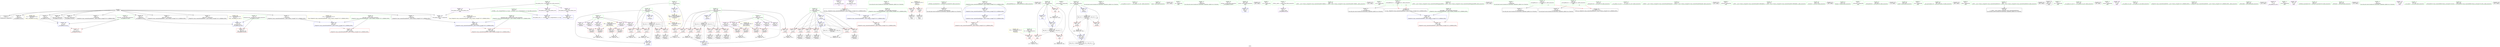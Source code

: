 digraph "SVFG" {
	label="SVFG";

	Node0x55f940204100 [shape=record,color=grey,label="{NodeID: 0\nNullPtr}"];
	Node0x55f940204100 -> Node0x55f94021d400[style=solid];
	Node0x55f940204100 -> Node0x55f94021d500[style=solid];
	Node0x55f940204100 -> Node0x55f94021d5d0[style=solid];
	Node0x55f940204100 -> Node0x55f94021d6a0[style=solid];
	Node0x55f940204100 -> Node0x55f94021d770[style=solid];
	Node0x55f940204100 -> Node0x55f94021d840[style=solid];
	Node0x55f940204100 -> Node0x55f94021d910[style=solid];
	Node0x55f940204100 -> Node0x55f94021d9e0[style=solid];
	Node0x55f940204100 -> Node0x55f94021dab0[style=solid];
	Node0x55f940204100 -> Node0x55f94021db80[style=solid];
	Node0x55f940204100 -> Node0x55f94021dc50[style=solid];
	Node0x55f940204100 -> Node0x55f9402232c0[style=solid];
	Node0x55f94022a250 [shape=record,color=grey,label="{NodeID: 263\n243 = cmp(238, 242, )\n}"];
	Node0x55f94021bd10 [shape=record,color=purple,label="{NodeID: 97\n174\<--21\n\<--.str.5\n__cxx_global_var_init.4\n|{<s0>14}}"];
	Node0x55f94021bd10:s0 -> Node0x55f940242430[style=solid,color=red];
	Node0x55f9402193f0 [shape=record,color=green,label="{NodeID: 14\n143\<--1\n\<--dummyObj\nCan only get source location for instruction, argument, global var or function.}"];
	Node0x55f940234d10 [shape=record,color=yellow,style=double,label="{NodeID: 277\n30V_1 = ENCHI(MR_30V_0)\npts\{1 \}\nFun[main]}"];
	Node0x55f940234d10 -> Node0x55f940220f40[style=dashed];
	Node0x55f940234d10 -> Node0x55f940221010[style=dashed];
	Node0x55f94021b850 [shape=record,color=purple,label="{NodeID: 111\n364\<--40\nllvm.global_ctors_0\<--llvm.global_ctors\nGlob }"];
	Node0x55f94021b850 -> Node0x55f9402230c0[style=solid];
	Node0x55f94021a1b0 [shape=record,color=green,label="{NodeID: 28\n54\<--60\n_ZNSt8ios_base4InitD1Ev\<--_ZNSt8ios_base4InitD1Ev_field_insensitive\n}"];
	Node0x55f94021a1b0 -> Node0x55f94021e0f0[style=solid];
	Node0x55f940221690 [shape=record,color=red,label="{NodeID: 125\n194\<--181\n\<--i\n_Z5solvev\n}"];
	Node0x55f940221690 -> Node0x55f940229c50[style=solid];
	Node0x55f94021aec0 [shape=record,color=green,label="{NodeID: 42\n134\<--135\nnrvo\<--nrvo_field_insensitive\n_ZStplIcSt11char_traitsIcESaIcEENSt7__cxx1112basic_stringIT_T0_T1_EERKS8_PKS5_\n}"];
	Node0x55f94021aec0 -> Node0x55f940221420[style=solid];
	Node0x55f94021aec0 -> Node0x55f940223700[style=solid];
	Node0x55f94021aec0 -> Node0x55f9402237d0[style=solid];
	Node0x55f9402221f0 [shape=record,color=red,label="{NodeID: 139\n229\<--187\n\<--j\n_Z5solvev\n}"];
	Node0x55f9402221f0 -> Node0x55f94021e560[style=solid];
	Node0x55f94021cb90 [shape=record,color=green,label="{NodeID: 56\n286\<--287\n_ZNSolsEPFRSoS_E\<--_ZNSolsEPFRSoS_E_field_insensitive\n}"];
	Node0x55f9402418b0 [shape=record,color=black,label="{NodeID: 319\n189 = PHI()\n}"];
	Node0x55f940222d50 [shape=record,color=red,label="{NodeID: 153\n325\<--307\n\<--i\nmain\n}"];
	Node0x55f940222d50 -> Node0x55f940229ad0[style=solid];
	Node0x55f94021d840 [shape=record,color=black,label="{NodeID: 70\n100\<--3\nlpad.val1\<--dummyVal\n__cxx_global_var_init.1\n}"];
	Node0x55f940228ed0 [shape=record,color=grey,label="{NodeID: 250\n330 = Binary(329, 209, )\n}"];
	Node0x55f940223970 [shape=record,color=blue,label="{NodeID: 167\n138\<--159\nehselector.slot\<--\n_ZStplIcSt11char_traitsIcESaIcEENSt7__cxx1112basic_stringIT_T0_T1_EERKS8_PKS5_\n}"];
	Node0x55f940223970 -> Node0x55f9402215c0[style=dashed];
	Node0x55f94021e490 [shape=record,color=black,label="{NodeID: 84\n226\<--225\nidxprom12\<--\n_Z5solvev\n}"];
	Node0x55f940212990 [shape=record,color=green,label="{NodeID: 1\n7\<--1\n__dso_handle\<--dummyObj\nGlob }"];
	Node0x55f940231670 [shape=record,color=black,label="{NodeID: 264\nMR_20V_3 = PHI(MR_20V_4, MR_20V_2, )\npts\{184 \}\n}"];
	Node0x55f940231670 -> Node0x55f9402219d0[style=dashed];
	Node0x55f940231670 -> Node0x55f940221aa0[style=dashed];
	Node0x55f940231670 -> Node0x55f940223e50[style=dashed];
	Node0x55f940231670 -> Node0x55f940231670[style=dashed];
	Node0x55f940231670 -> Node0x55f940233970[style=dashed];
	Node0x55f94021bde0 [shape=record,color=purple,label="{NodeID: 98\n200\<--26\narrayidx\<--a\n_Z5solvev\n}"];
	Node0x55f9402194b0 [shape=record,color=green,label="{NodeID: 15\n153\<--1\n\<--dummyObj\nCan only get source location for instruction, argument, global var or function.}"];
	Node0x55f94021b920 [shape=record,color=purple,label="{NodeID: 112\n365\<--40\nllvm.global_ctors_1\<--llvm.global_ctors\nGlob }"];
	Node0x55f94021b920 -> Node0x55f9402231c0[style=solid];
	Node0x55f94021a2b0 [shape=record,color=green,label="{NodeID: 29\n67\<--68\n__cxx_global_var_init.1\<--__cxx_global_var_init.1_field_insensitive\n}"];
	Node0x55f940221760 [shape=record,color=red,label="{NodeID: 126\n198\<--181\n\<--i\n_Z5solvev\n}"];
	Node0x55f940221760 -> Node0x55f94021e2f0[style=solid];
	Node0x55f94021af90 [shape=record,color=green,label="{NodeID: 43\n136\<--137\nexn.slot\<--exn.slot_field_insensitive\n_ZStplIcSt11char_traitsIcESaIcEENSt7__cxx1112basic_stringIT_T0_T1_EERKS8_PKS5_\n}"];
	Node0x55f94021af90 -> Node0x55f9402214f0[style=solid];
	Node0x55f94021af90 -> Node0x55f9402238a0[style=solid];
	Node0x55f9402222c0 [shape=record,color=red,label="{NodeID: 140\n239\<--187\n\<--j\n_Z5solvev\n}"];
	Node0x55f9402222c0 -> Node0x55f94021e700[style=solid];
	Node0x55f94021cc90 [shape=record,color=green,label="{NodeID: 57\n300\<--301\nmain\<--main_field_insensitive\n}"];
	Node0x55f9402419b0 [shape=record,color=black,label="{NodeID: 320\n201 = PHI()\n}"];
	Node0x55f940222e20 [shape=record,color=red,label="{NodeID: 154\n329\<--307\n\<--i\nmain\n}"];
	Node0x55f940222e20 -> Node0x55f940228ed0[style=solid];
	Node0x55f94021d910 [shape=record,color=black,label="{NodeID: 71\n156\<--3\n\<--dummyVal\n_ZStplIcSt11char_traitsIcESaIcEENSt7__cxx1112basic_stringIT_T0_T1_EERKS8_PKS5_\n}"];
	Node0x55f940229050 [shape=record,color=grey,label="{NodeID: 251\n276 = Binary(275, 209, )\n}"];
	Node0x55f940229050 -> Node0x55f940223ff0[style=solid];
	Node0x55f940223a40 [shape=record,color=blue,label="{NodeID: 168\n181\<--24\ni\<--\n_Z5solvev\n}"];
	Node0x55f940223a40 -> Node0x55f940233470[style=dashed];
	Node0x55f94021e560 [shape=record,color=black,label="{NodeID: 85\n230\<--229\nidxprom14\<--\n_Z5solvev\n}"];
	Node0x55f9402041d0 [shape=record,color=green,label="{NodeID: 2\n11\<--1\n.str\<--dummyObj\nGlob }"];
	Node0x55f940231b70 [shape=record,color=black,label="{NodeID: 265\nMR_22V_3 = PHI(MR_22V_4, MR_22V_2, )\npts\{186 \}\n}"];
	Node0x55f940231b70 -> Node0x55f940221b70[style=dashed];
	Node0x55f940231b70 -> Node0x55f940221c40[style=dashed];
	Node0x55f940231b70 -> Node0x55f940221d10[style=dashed];
	Node0x55f940231b70 -> Node0x55f940221de0[style=dashed];
	Node0x55f940231b70 -> Node0x55f940221eb0[style=dashed];
	Node0x55f940231b70 -> Node0x55f940221f80[style=dashed];
	Node0x55f940231b70 -> Node0x55f940222050[style=dashed];
	Node0x55f940231b70 -> Node0x55f940223ff0[style=dashed];
	Node0x55f94021beb0 [shape=record,color=purple,label="{NodeID: 99\n227\<--26\narrayidx13\<--a\n_Z5solvev\n}"];
	Node0x55f94021beb0 -> Node0x55f940222600[style=solid];
	Node0x55f9402195b0 [shape=record,color=green,label="{NodeID: 16\n209\<--1\n\<--dummyObj\nCan only get source location for instruction, argument, global var or function.}"];
	Node0x55f940234f00 [shape=record,color=yellow,style=double,label="{NodeID: 279\n34V_1 = ENCHI(MR_34V_0)\npts\{306 \}\nFun[main]}"];
	Node0x55f940234f00 -> Node0x55f940222c80[style=dashed];
	Node0x55f94021ba20 [shape=record,color=purple,label="{NodeID: 113\n366\<--40\nllvm.global_ctors_2\<--llvm.global_ctors\nGlob }"];
	Node0x55f94021ba20 -> Node0x55f9402232c0[style=solid];
	Node0x55f94021a3b0 [shape=record,color=green,label="{NodeID: 30\n70\<--71\nref.tmp\<--ref.tmp_field_insensitive\n__cxx_global_var_init.1\n}"];
	Node0x55f940221830 [shape=record,color=red,label="{NodeID: 127\n202\<--181\n\<--i\n_Z5solvev\n}"];
	Node0x55f940221830 -> Node0x55f94021e3c0[style=solid];
	Node0x55f94021b060 [shape=record,color=green,label="{NodeID: 44\n138\<--139\nehselector.slot\<--ehselector.slot_field_insensitive\n_ZStplIcSt11char_traitsIcESaIcEENSt7__cxx1112basic_stringIT_T0_T1_EERKS8_PKS5_\n}"];
	Node0x55f94021b060 -> Node0x55f9402215c0[style=solid];
	Node0x55f94021b060 -> Node0x55f940223970[style=solid];
	Node0x55f940222390 [shape=record,color=red,label="{NodeID: 141\n249\<--187\n\<--j\n_Z5solvev\n}"];
	Node0x55f940222390 -> Node0x55f94021e8a0[style=solid];
	Node0x55f94021cd90 [shape=record,color=green,label="{NodeID: 58\n303\<--304\nretval\<--retval_field_insensitive\nmain\n}"];
	Node0x55f94021cd90 -> Node0x55f9402240c0[style=solid];
	Node0x55f940241b10 [shape=record,color=black,label="{NodeID: 321\n205 = PHI()\n}"];
	Node0x55f940222ef0 [shape=record,color=red,label="{NodeID: 155\n337\<--307\n\<--i\nmain\n}"];
	Node0x55f940222ef0 -> Node0x55f9402291d0[style=solid];
	Node0x55f94021d9e0 [shape=record,color=black,label="{NodeID: 72\n157\<--3\n\<--dummyVal\n_ZStplIcSt11char_traitsIcESaIcEENSt7__cxx1112basic_stringIT_T0_T1_EERKS8_PKS5_\n}"];
	Node0x55f94021d9e0 -> Node0x55f9402238a0[style=solid];
	Node0x55f9402291d0 [shape=record,color=grey,label="{NodeID: 252\n338 = Binary(337, 209, )\n}"];
	Node0x55f9402291d0 -> Node0x55f940224260[style=solid];
	Node0x55f940223b10 [shape=record,color=blue,label="{NodeID: 169\n181\<--208\ni\<--inc\n_Z5solvev\n}"];
	Node0x55f940223b10 -> Node0x55f940233470[style=dashed];
	Node0x55f94021e630 [shape=record,color=black,label="{NodeID: 86\n236\<--235\nidxprom17\<--\n_Z5solvev\n}"];
	Node0x55f9402185b0 [shape=record,color=green,label="{NodeID: 3\n16\<--1\n.str.3\<--dummyObj\nGlob }"];
	Node0x55f940232070 [shape=record,color=black,label="{NodeID: 266\nMR_24V_2 = PHI(MR_24V_4, MR_24V_1, )\npts\{188 \}\n}"];
	Node0x55f940232070 -> Node0x55f940223d80[style=dashed];
	Node0x55f94021bf80 [shape=record,color=purple,label="{NodeID: 100\n231\<--26\narrayidx15\<--a\n_Z5solvev\n}"];
	Node0x55f94021bf80 -> Node0x55f9402226d0[style=solid];
	Node0x55f9402196b0 [shape=record,color=green,label="{NodeID: 17\n4\<--6\n_ZStL8__ioinit\<--_ZStL8__ioinit_field_insensitive\nGlob }"];
	Node0x55f9402196b0 -> Node0x55f94021ecb0[style=solid];
	Node0x55f94021bb20 [shape=record,color=red,label="{NodeID: 114\n195\<--23\n\<--n\n_Z5solvev\n}"];
	Node0x55f94021bb20 -> Node0x55f940229c50[style=solid];
	Node0x55f94021a480 [shape=record,color=green,label="{NodeID: 31\n72\<--73\nexn.slot\<--exn.slot_field_insensitive\n__cxx_global_var_init.1\n}"];
	Node0x55f94021a480 -> Node0x55f9402210e0[style=solid];
	Node0x55f94021a480 -> Node0x55f9402233c0[style=solid];
	Node0x55f940221900 [shape=record,color=red,label="{NodeID: 128\n207\<--181\n\<--i\n_Z5solvev\n}"];
	Node0x55f940221900 -> Node0x55f940229650[style=solid];
	Node0x55f94021b130 [shape=record,color=green,label="{NodeID: 45\n146\<--147\n_ZNSt7__cxx1112basic_stringIcSt11char_traitsIcESaIcEEC1ERKS4_\<--_ZNSt7__cxx1112basic_stringIcSt11char_traitsIcESaIcEEC1ERKS4__field_insensitive\n}"];
	Node0x55f940222460 [shape=record,color=red,label="{NodeID: 142\n259\<--187\n\<--j\n_Z5solvev\n}"];
	Node0x55f940222460 -> Node0x55f94021ea40[style=solid];
	Node0x55f94021ce60 [shape=record,color=green,label="{NodeID: 59\n305\<--306\ntst\<--tst_field_insensitive\nmain\n}"];
	Node0x55f94021ce60 -> Node0x55f940222c80[style=solid];
	Node0x55f940241be0 [shape=record,color=black,label="{NodeID: 322\n310 = PHI()\n}"];
	Node0x55f940222fc0 [shape=record,color=blue,label="{NodeID: 156\n23\<--24\nn\<--\nGlob }"];
	Node0x55f940222fc0 -> Node0x55f9402350c0[style=dashed];
	Node0x55f94021dab0 [shape=record,color=black,label="{NodeID: 73\n159\<--3\n\<--dummyVal\n_ZStplIcSt11char_traitsIcESaIcEENSt7__cxx1112basic_stringIT_T0_T1_EERKS8_PKS5_\n}"];
	Node0x55f94021dab0 -> Node0x55f940223970[style=solid];
	Node0x55f940229350 [shape=record,color=grey,label="{NodeID: 253\n271 = Binary(270, 209, )\n}"];
	Node0x55f940229350 -> Node0x55f940223f20[style=solid];
	Node0x55f940223be0 [shape=record,color=blue,label="{NodeID: 170\n183\<--24\nres\<--\n_Z5solvev\n}"];
	Node0x55f940223be0 -> Node0x55f940231670[style=dashed];
	Node0x55f94021e700 [shape=record,color=black,label="{NodeID: 87\n240\<--239\nidxprom19\<--\n_Z5solvev\n}"];
	Node0x55f940218640 [shape=record,color=green,label="{NodeID: 4\n21\<--1\n.str.5\<--dummyObj\nGlob }"];
	Node0x55f94021c050 [shape=record,color=purple,label="{NodeID: 101\n247\<--26\narrayidx23\<--a\n_Z5solvev\n}"];
	Node0x55f94021c050 -> Node0x55f940222940[style=solid];
	Node0x55f9402197b0 [shape=record,color=green,label="{NodeID: 18\n8\<--10\n_ZL4taskB5cxx11\<--_ZL4taskB5cxx11_field_insensitive\nGlob |{|<s1>8|<s2>14}}"];
	Node0x55f9402197b0 -> Node0x55f94021dd20[style=solid];
	Node0x55f9402197b0:s1 -> Node0x55f9402422e0[style=solid,color=red];
	Node0x55f9402197b0:s2 -> Node0x55f9402422e0[style=solid,color=red];
	Node0x55f9402350c0 [shape=record,color=yellow,style=double,label="{NodeID: 281\n38V_1 = ENCHI(MR_38V_0)\npts\{25 270000 290000 \}\nFun[main]|{<s0>27|<s1>27|<s2>27}}"];
	Node0x55f9402350c0:s0 -> Node0x55f940235200[style=dashed,color=red];
	Node0x55f9402350c0:s1 -> Node0x55f940235690[style=dashed,color=red];
	Node0x55f9402350c0:s2 -> Node0x55f940235770[style=dashed,color=red];
	Node0x55f940220e70 [shape=record,color=red,label="{NodeID: 115\n216\<--23\n\<--n\n_Z5solvev\n}"];
	Node0x55f940220e70 -> Node0x55f940229950[style=solid];
	Node0x55f94021a550 [shape=record,color=green,label="{NodeID: 32\n74\<--75\nehselector.slot\<--ehselector.slot_field_insensitive\n__cxx_global_var_init.1\n}"];
	Node0x55f94021a550 -> Node0x55f9402211b0[style=solid];
	Node0x55f94021a550 -> Node0x55f940223490[style=solid];
	Node0x55f9402219d0 [shape=record,color=red,label="{NodeID: 129\n265\<--183\n\<--res\n_Z5solvev\n}"];
	Node0x55f9402219d0 -> Node0x55f9402294d0[style=solid];
	Node0x55f94021b230 [shape=record,color=green,label="{NodeID: 46\n150\<--151\n_ZNSt7__cxx1112basic_stringIcSt11char_traitsIcESaIcEE6appendEPKc\<--_ZNSt7__cxx1112basic_stringIcSt11char_traitsIcESaIcEE6appendEPKc_field_insensitive\n}"];
	Node0x55f940222530 [shape=record,color=red,label="{NodeID: 143\n270\<--187\n\<--j\n_Z5solvev\n}"];
	Node0x55f940222530 -> Node0x55f940229350[style=solid];
	Node0x55f94021cf30 [shape=record,color=green,label="{NodeID: 60\n307\<--308\ni\<--i_field_insensitive\nmain\n}"];
	Node0x55f94021cf30 -> Node0x55f940222d50[style=solid];
	Node0x55f94021cf30 -> Node0x55f940222e20[style=solid];
	Node0x55f94021cf30 -> Node0x55f940222ef0[style=solid];
	Node0x55f94021cf30 -> Node0x55f940224190[style=solid];
	Node0x55f94021cf30 -> Node0x55f940224260[style=solid];
	Node0x55f940241d10 [shape=record,color=black,label="{NodeID: 323\n318 = PHI()\n}"];
	Node0x55f9402230c0 [shape=record,color=blue,label="{NodeID: 157\n364\<--41\nllvm.global_ctors_0\<--\nGlob }"];
	Node0x55f94021db80 [shape=record,color=black,label="{NodeID: 74\n168\<--3\nlpad.val\<--dummyVal\n_ZStplIcSt11char_traitsIcESaIcEENSt7__cxx1112basic_stringIT_T0_T1_EERKS8_PKS5_\n}"];
	Node0x55f9402294d0 [shape=record,color=grey,label="{NodeID: 254\n266 = Binary(265, 209, )\n}"];
	Node0x55f9402294d0 -> Node0x55f940223e50[style=solid];
	Node0x55f940223cb0 [shape=record,color=blue,label="{NodeID: 171\n185\<--24\ni5\<--\n_Z5solvev\n}"];
	Node0x55f940223cb0 -> Node0x55f940231b70[style=dashed];
	Node0x55f94021e7d0 [shape=record,color=black,label="{NodeID: 88\n246\<--245\nidxprom22\<--\n_Z5solvev\n}"];
	Node0x55f940218ee0 [shape=record,color=green,label="{NodeID: 5\n24\<--1\n\<--dummyObj\nCan only get source location for instruction, argument, global var or function.}"];
	Node0x55f94021c120 [shape=record,color=purple,label="{NodeID: 102\n251\<--26\narrayidx25\<--a\n_Z5solvev\n}"];
	Node0x55f94021c120 -> Node0x55f940222a10[style=solid];
	Node0x55f9402198b0 [shape=record,color=green,label="{NodeID: 19\n13\<--15\n_ZL3inpB5cxx11\<--_ZL3inpB5cxx11_field_insensitive\nGlob |{|<s1>8}}"];
	Node0x55f9402198b0 -> Node0x55f94021de20[style=solid];
	Node0x55f9402198b0:s1 -> Node0x55f940241ee0[style=solid,color=red];
	Node0x55f940235200 [shape=record,color=yellow,style=double,label="{NodeID: 282\n16V_1 = ENCHI(MR_16V_0)\npts\{25 \}\nFun[_Z5solvev]}"];
	Node0x55f940235200 -> Node0x55f94021bb20[style=dashed];
	Node0x55f940235200 -> Node0x55f940220e70[style=dashed];
	Node0x55f940220f40 [shape=record,color=red,label="{NodeID: 116\n313\<--34\n\<--stdin\nmain\n}"];
	Node0x55f940220f40 -> Node0x55f94021eb10[style=solid];
	Node0x55f94021a620 [shape=record,color=green,label="{NodeID: 33\n77\<--78\n_ZNSaIcEC1Ev\<--_ZNSaIcEC1Ev_field_insensitive\n}"];
	Node0x55f940221aa0 [shape=record,color=red,label="{NodeID: 130\n279\<--183\n\<--res\n_Z5solvev\n}"];
	Node0x55f94021b330 [shape=record,color=green,label="{NodeID: 47\n171\<--172\n__cxx_global_var_init.4\<--__cxx_global_var_init.4_field_insensitive\n}"];
	Node0x55f940222600 [shape=record,color=red,label="{NodeID: 144\n228\<--227\n\<--arrayidx13\n_Z5solvev\n}"];
	Node0x55f940222600 -> Node0x55f9402297d0[style=solid];
	Node0x55f94021d000 [shape=record,color=green,label="{NodeID: 61\n311\<--312\n_ZNKSt7__cxx1112basic_stringIcSt11char_traitsIcESaIcEE4dataEv\<--_ZNKSt7__cxx1112basic_stringIcSt11char_traitsIcESaIcEE4dataEv_field_insensitive\n}"];
	Node0x55f940241e10 [shape=record,color=black,label="{NodeID: 324\n332 = PHI()\n}"];
	Node0x55f9402231c0 [shape=record,color=blue,label="{NodeID: 158\n365\<--42\nllvm.global_ctors_1\<--_GLOBAL__sub_I_SergeyFedorov_0_0.cpp\nGlob }"];
	Node0x55f94021dc50 [shape=record,color=black,label="{NodeID: 75\n169\<--3\nlpad.val1\<--dummyVal\n_ZStplIcSt11char_traitsIcESaIcEENSt7__cxx1112basic_stringIT_T0_T1_EERKS8_PKS5_\n}"];
	Node0x55f940229650 [shape=record,color=grey,label="{NodeID: 255\n208 = Binary(207, 209, )\n}"];
	Node0x55f940229650 -> Node0x55f940223b10[style=solid];
	Node0x55f940223d80 [shape=record,color=blue,label="{NodeID: 172\n187\<--24\nj\<--\n_Z5solvev\n}"];
	Node0x55f940223d80 -> Node0x55f940222120[style=dashed];
	Node0x55f940223d80 -> Node0x55f9402221f0[style=dashed];
	Node0x55f940223d80 -> Node0x55f9402222c0[style=dashed];
	Node0x55f940223d80 -> Node0x55f940222390[style=dashed];
	Node0x55f940223d80 -> Node0x55f940222460[style=dashed];
	Node0x55f940223d80 -> Node0x55f940222530[style=dashed];
	Node0x55f940223d80 -> Node0x55f940223f20[style=dashed];
	Node0x55f940223d80 -> Node0x55f940232070[style=dashed];
	Node0x55f94021e8a0 [shape=record,color=black,label="{NodeID: 89\n250\<--249\nidxprom24\<--\n_Z5solvev\n}"];
	Node0x55f940218f70 [shape=record,color=green,label="{NodeID: 6\n30\<--1\n_ZSt3cin\<--dummyObj\nGlob }"];
	Node0x55f940232f70 [shape=record,color=black,label="{NodeID: 269\nMR_36V_3 = PHI(MR_36V_4, MR_36V_2, )\npts\{308 \}\n}"];
	Node0x55f940232f70 -> Node0x55f940222d50[style=dashed];
	Node0x55f940232f70 -> Node0x55f940222e20[style=dashed];
	Node0x55f940232f70 -> Node0x55f940222ef0[style=dashed];
	Node0x55f940232f70 -> Node0x55f940224260[style=dashed];
	Node0x55f94021c1f0 [shape=record,color=purple,label="{NodeID: 103\n204\<--28\narrayidx3\<--b\n_Z5solvev\n}"];
	Node0x55f9402199b0 [shape=record,color=green,label="{NodeID: 20\n18\<--20\n_ZL3oupB5cxx11\<--_ZL3oupB5cxx11_field_insensitive\nGlob |{|<s1>14}}"];
	Node0x55f9402199b0 -> Node0x55f94021df20[style=solid];
	Node0x55f9402199b0:s1 -> Node0x55f940241ee0[style=solid,color=red];
	Node0x55f940221010 [shape=record,color=red,label="{NodeID: 117\n319\<--37\n\<--stdout\nmain\n}"];
	Node0x55f940221010 -> Node0x55f94021ebe0[style=solid];
	Node0x55f94021a720 [shape=record,color=green,label="{NodeID: 34\n81\<--82\n_ZNSt7__cxx1112basic_stringIcSt11char_traitsIcESaIcEEC1EPKcRKS3_\<--_ZNSt7__cxx1112basic_stringIcSt11char_traitsIcESaIcEEC1EPKcRKS3__field_insensitive\n}"];
	Node0x55f940221b70 [shape=record,color=red,label="{NodeID: 131\n215\<--185\n\<--i5\n_Z5solvev\n}"];
	Node0x55f940221b70 -> Node0x55f940229950[style=solid];
	Node0x55f94021c450 [shape=record,color=green,label="{NodeID: 48\n178\<--179\n_Z5solvev\<--_Z5solvev_field_insensitive\n}"];
	Node0x55f940240230 [shape=record,color=black,label="{NodeID: 311\n149 = PHI()\n}"];
	Node0x55f9402226d0 [shape=record,color=red,label="{NodeID: 145\n232\<--231\n\<--arrayidx15\n_Z5solvev\n}"];
	Node0x55f9402226d0 -> Node0x55f9402297d0[style=solid];
	Node0x55f94021d100 [shape=record,color=green,label="{NodeID: 62\n316\<--317\nfreopen\<--freopen_field_insensitive\n}"];
	Node0x55f940241ee0 [shape=record,color=black,label="{NodeID: 325\n127 = PHI(13, 18, )\n0th arg _ZStplIcSt11char_traitsIcESaIcEENSt7__cxx1112basic_stringIT_T0_T1_EERKS8_PKS5_ }"];
	Node0x55f9402232c0 [shape=record,color=blue, style = dotted,label="{NodeID: 159\n366\<--3\nllvm.global_ctors_2\<--dummyVal\nGlob }"];
	Node0x55f94021dd20 [shape=record,color=black,label="{NodeID: 76\n9\<--8\n\<--_ZL4taskB5cxx11\nCan only get source location for instruction, argument, global var or function.}"];
	Node0x55f9402297d0 [shape=record,color=grey,label="{NodeID: 256\n233 = cmp(228, 232, )\n}"];
	Node0x55f940223e50 [shape=record,color=blue,label="{NodeID: 173\n183\<--266\nres\<--inc33\n_Z5solvev\n}"];
	Node0x55f940223e50 -> Node0x55f940233970[style=dashed];
	Node0x55f94021e970 [shape=record,color=black,label="{NodeID: 90\n256\<--255\nidxprom28\<--\n_Z5solvev\n}"];
	Node0x55f940219000 [shape=record,color=green,label="{NodeID: 7\n31\<--1\n_ZSt4cout\<--dummyObj\nGlob }"];
	Node0x55f940233470 [shape=record,color=black,label="{NodeID: 270\nMR_18V_3 = PHI(MR_18V_4, MR_18V_2, )\npts\{182 \}\n}"];
	Node0x55f940233470 -> Node0x55f940221690[style=dashed];
	Node0x55f940233470 -> Node0x55f940221760[style=dashed];
	Node0x55f940233470 -> Node0x55f940221830[style=dashed];
	Node0x55f940233470 -> Node0x55f940221900[style=dashed];
	Node0x55f940233470 -> Node0x55f940223b10[style=dashed];
	Node0x55f94021c2c0 [shape=record,color=purple,label="{NodeID: 104\n237\<--28\narrayidx18\<--b\n_Z5solvev\n}"];
	Node0x55f94021c2c0 -> Node0x55f9402227a0[style=solid];
	Node0x55f940219ab0 [shape=record,color=green,label="{NodeID: 21\n23\<--25\nn\<--n_field_insensitive\nGlob }"];
	Node0x55f940219ab0 -> Node0x55f94021bb20[style=solid];
	Node0x55f940219ab0 -> Node0x55f940220e70[style=solid];
	Node0x55f940219ab0 -> Node0x55f940222fc0[style=solid];
	Node0x55f9402210e0 [shape=record,color=red,label="{NodeID: 118\n97\<--72\nexn\<--exn.slot\n__cxx_global_var_init.1\n}"];
	Node0x55f94021a820 [shape=record,color=green,label="{NodeID: 35\n84\<--85\n_ZNSaIcED1Ev\<--_ZNSaIcED1Ev_field_insensitive\n}"];
	Node0x55f940221c40 [shape=record,color=red,label="{NodeID: 132\n222\<--185\n\<--i5\n_Z5solvev\n}"];
	Node0x55f940221c40 -> Node0x55f940229dd0[style=solid];
	Node0x55f94021c550 [shape=record,color=green,label="{NodeID: 49\n181\<--182\ni\<--i_field_insensitive\n_Z5solvev\n}"];
	Node0x55f94021c550 -> Node0x55f940221690[style=solid];
	Node0x55f94021c550 -> Node0x55f940221760[style=solid];
	Node0x55f94021c550 -> Node0x55f940221830[style=solid];
	Node0x55f94021c550 -> Node0x55f940221900[style=solid];
	Node0x55f94021c550 -> Node0x55f940223a40[style=solid];
	Node0x55f94021c550 -> Node0x55f940223b10[style=solid];
	Node0x55f94023ff50 [shape=record,color=black,label="{NodeID: 312\n52 = PHI()\n}"];
	Node0x55f9402227a0 [shape=record,color=red,label="{NodeID: 146\n238\<--237\n\<--arrayidx18\n_Z5solvev\n}"];
	Node0x55f9402227a0 -> Node0x55f94022a250[style=solid];
	Node0x55f94021d200 [shape=record,color=green,label="{NodeID: 63\n333\<--334\nprintf\<--printf_field_insensitive\n}"];
	Node0x55f9402422e0 [shape=record,color=black,label="{NodeID: 326\n128 = PHI(8, 8, )\n1st arg _ZStplIcSt11char_traitsIcESaIcEENSt7__cxx1112basic_stringIT_T0_T1_EERKS8_PKS5_ }"];
	Node0x55f9402422e0 -> Node0x55f940223560[style=solid];
	Node0x55f9402233c0 [shape=record,color=blue,label="{NodeID: 160\n72\<--91\nexn.slot\<--\n__cxx_global_var_init.1\n}"];
	Node0x55f9402233c0 -> Node0x55f9402210e0[style=dashed];
	Node0x55f94021de20 [shape=record,color=black,label="{NodeID: 77\n14\<--13\n\<--_ZL3inpB5cxx11\nCan only get source location for instruction, argument, global var or function.}"];
	Node0x55f940229950 [shape=record,color=grey,label="{NodeID: 257\n217 = cmp(215, 216, )\n}"];
	Node0x55f940223f20 [shape=record,color=blue,label="{NodeID: 174\n187\<--271\nj\<--inc35\n_Z5solvev\n}"];
	Node0x55f940223f20 -> Node0x55f940222120[style=dashed];
	Node0x55f940223f20 -> Node0x55f9402221f0[style=dashed];
	Node0x55f940223f20 -> Node0x55f9402222c0[style=dashed];
	Node0x55f940223f20 -> Node0x55f940222390[style=dashed];
	Node0x55f940223f20 -> Node0x55f940222460[style=dashed];
	Node0x55f940223f20 -> Node0x55f940222530[style=dashed];
	Node0x55f940223f20 -> Node0x55f940223f20[style=dashed];
	Node0x55f940223f20 -> Node0x55f940232070[style=dashed];
	Node0x55f94021ea40 [shape=record,color=black,label="{NodeID: 91\n260\<--259\nidxprom30\<--\n_Z5solvev\n}"];
	Node0x55f940219090 [shape=record,color=green,label="{NodeID: 8\n32\<--1\n.str.6\<--dummyObj\nGlob }"];
	Node0x55f940233970 [shape=record,color=black,label="{NodeID: 271\nMR_20V_6 = PHI(MR_20V_5, MR_20V_4, MR_20V_4, )\npts\{184 \}\n}"];
	Node0x55f940233970 -> Node0x55f9402219d0[style=dashed];
	Node0x55f940233970 -> Node0x55f940223e50[style=dashed];
	Node0x55f940233970 -> Node0x55f940231670[style=dashed];
	Node0x55f940233970 -> Node0x55f940233970[style=dashed];
	Node0x55f94021c390 [shape=record,color=purple,label="{NodeID: 105\n241\<--28\narrayidx20\<--b\n_Z5solvev\n}"];
	Node0x55f94021c390 -> Node0x55f940222870[style=solid];
	Node0x55f940219bb0 [shape=record,color=green,label="{NodeID: 22\n26\<--27\na\<--a_field_insensitive\nGlob }"];
	Node0x55f940219bb0 -> Node0x55f94021bde0[style=solid];
	Node0x55f940219bb0 -> Node0x55f94021beb0[style=solid];
	Node0x55f940219bb0 -> Node0x55f94021bf80[style=solid];
	Node0x55f940219bb0 -> Node0x55f94021c050[style=solid];
	Node0x55f940219bb0 -> Node0x55f94021c120[style=solid];
	Node0x55f9402211b0 [shape=record,color=red,label="{NodeID: 119\n98\<--74\nsel\<--ehselector.slot\n__cxx_global_var_init.1\n}"];
	Node0x55f94021a920 [shape=record,color=green,label="{NodeID: 36\n108\<--109\n__gxx_personality_v0\<--__gxx_personality_v0_field_insensitive\n}"];
	Node0x55f940221d10 [shape=record,color=red,label="{NodeID: 133\n225\<--185\n\<--i5\n_Z5solvev\n}"];
	Node0x55f940221d10 -> Node0x55f94021e490[style=solid];
	Node0x55f94021c620 [shape=record,color=green,label="{NodeID: 50\n183\<--184\nres\<--res_field_insensitive\n_Z5solvev\n}"];
	Node0x55f94021c620 -> Node0x55f9402219d0[style=solid];
	Node0x55f94021c620 -> Node0x55f940221aa0[style=solid];
	Node0x55f94021c620 -> Node0x55f940223be0[style=solid];
	Node0x55f94021c620 -> Node0x55f940223e50[style=solid];
	Node0x55f940241270 [shape=record,color=black,label="{NodeID: 313\n280 = PHI()\n}"];
	Node0x55f940222870 [shape=record,color=red,label="{NodeID: 147\n242\<--241\n\<--arrayidx20\n_Z5solvev\n}"];
	Node0x55f940222870 -> Node0x55f94022a250[style=solid];
	Node0x55f94021d300 [shape=record,color=green,label="{NodeID: 64\n42\<--357\n_GLOBAL__sub_I_SergeyFedorov_0_0.cpp\<--_GLOBAL__sub_I_SergeyFedorov_0_0.cpp_field_insensitive\n}"];
	Node0x55f94021d300 -> Node0x55f9402231c0[style=solid];
	Node0x55f940242430 [shape=record,color=black,label="{NodeID: 327\n129 = PHI(120, 174, )\n2nd arg _ZStplIcSt11char_traitsIcESaIcEENSt7__cxx1112basic_stringIT_T0_T1_EERKS8_PKS5_ }"];
	Node0x55f940242430 -> Node0x55f940223630[style=solid];
	Node0x55f940223490 [shape=record,color=blue,label="{NodeID: 161\n74\<--93\nehselector.slot\<--\n__cxx_global_var_init.1\n}"];
	Node0x55f940223490 -> Node0x55f9402211b0[style=dashed];
	Node0x55f94021df20 [shape=record,color=black,label="{NodeID: 78\n19\<--18\n\<--_ZL3oupB5cxx11\nCan only get source location for instruction, argument, global var or function.}"];
	Node0x55f940229ad0 [shape=record,color=grey,label="{NodeID: 258\n327 = cmp(325, 326, )\n}"];
	Node0x55f940223ff0 [shape=record,color=blue,label="{NodeID: 175\n185\<--276\ni5\<--inc38\n_Z5solvev\n}"];
	Node0x55f940223ff0 -> Node0x55f940231b70[style=dashed];
	Node0x55f94021eb10 [shape=record,color=black,label="{NodeID: 92\n315\<--313\ncall1\<--\nmain\n}"];
	Node0x55f940219120 [shape=record,color=green,label="{NodeID: 9\n34\<--1\nstdin\<--dummyObj\nGlob }"];
	Node0x55f94021b440 [shape=record,color=purple,label="{NodeID: 106\n257\<--28\narrayidx29\<--b\n_Z5solvev\n}"];
	Node0x55f94021b440 -> Node0x55f940222ae0[style=solid];
	Node0x55f940219cb0 [shape=record,color=green,label="{NodeID: 23\n28\<--29\nb\<--b_field_insensitive\nGlob }"];
	Node0x55f940219cb0 -> Node0x55f94021c1f0[style=solid];
	Node0x55f940219cb0 -> Node0x55f94021c2c0[style=solid];
	Node0x55f940219cb0 -> Node0x55f94021c390[style=solid];
	Node0x55f940219cb0 -> Node0x55f94021b440[style=solid];
	Node0x55f940219cb0 -> Node0x55f94021b510[style=solid];
	Node0x55f940221280 [shape=record,color=red,label="{NodeID: 120\n144\<--130\n\<--__lhs.addr\n_ZStplIcSt11char_traitsIcESaIcEENSt7__cxx1112basic_stringIT_T0_T1_EERKS8_PKS5_\n}"];
	Node0x55f94021aa20 [shape=record,color=green,label="{NodeID: 37\n88\<--114\n_ZNSt7__cxx1112basic_stringIcSt11char_traitsIcESaIcEED1Ev\<--_ZNSt7__cxx1112basic_stringIcSt11char_traitsIcESaIcEED1Ev_field_insensitive\n}"];
	Node0x55f94021aa20 -> Node0x55f94021e1f0[style=solid];
	Node0x55f940221de0 [shape=record,color=red,label="{NodeID: 134\n235\<--185\n\<--i5\n_Z5solvev\n}"];
	Node0x55f940221de0 -> Node0x55f94021e630[style=solid];
	Node0x55f94021c6f0 [shape=record,color=green,label="{NodeID: 51\n185\<--186\ni5\<--i5_field_insensitive\n_Z5solvev\n}"];
	Node0x55f94021c6f0 -> Node0x55f940221b70[style=solid];
	Node0x55f94021c6f0 -> Node0x55f940221c40[style=solid];
	Node0x55f94021c6f0 -> Node0x55f940221d10[style=solid];
	Node0x55f94021c6f0 -> Node0x55f940221de0[style=solid];
	Node0x55f94021c6f0 -> Node0x55f940221eb0[style=solid];
	Node0x55f94021c6f0 -> Node0x55f940221f80[style=solid];
	Node0x55f94021c6f0 -> Node0x55f940222050[style=solid];
	Node0x55f94021c6f0 -> Node0x55f940223cb0[style=solid];
	Node0x55f94021c6f0 -> Node0x55f940223ff0[style=solid];
	Node0x55f9402413d0 [shape=record,color=black,label="{NodeID: 314\n283 = PHI()\n}"];
	Node0x55f940222940 [shape=record,color=red,label="{NodeID: 148\n248\<--247\n\<--arrayidx23\n_Z5solvev\n}"];
	Node0x55f940222940 -> Node0x55f940229f50[style=solid];
	Node0x55f94021d400 [shape=record,color=black,label="{NodeID: 65\n2\<--3\ndummyVal\<--dummyVal\n}"];
	Node0x55f940223560 [shape=record,color=blue,label="{NodeID: 162\n130\<--128\n__lhs.addr\<--__lhs\n_ZStplIcSt11char_traitsIcESaIcEENSt7__cxx1112basic_stringIT_T0_T1_EERKS8_PKS5_\n}"];
	Node0x55f940223560 -> Node0x55f940221280[style=dashed];
	Node0x55f94021e020 [shape=record,color=black,label="{NodeID: 79\n302\<--24\nmain_ret\<--\nmain\n}"];
	Node0x55f940229c50 [shape=record,color=grey,label="{NodeID: 259\n196 = cmp(194, 195, )\n}"];
	Node0x55f9402240c0 [shape=record,color=blue,label="{NodeID: 176\n303\<--24\nretval\<--\nmain\n}"];
	Node0x55f94021ebe0 [shape=record,color=black,label="{NodeID: 93\n321\<--319\ncall3\<--\nmain\n}"];
	Node0x55f9402191b0 [shape=record,color=green,label="{NodeID: 10\n35\<--1\n.str.7\<--dummyObj\nGlob }"];
	Node0x55f94021b510 [shape=record,color=purple,label="{NodeID: 107\n261\<--28\narrayidx31\<--b\n_Z5solvev\n}"];
	Node0x55f94021b510 -> Node0x55f940222bb0[style=solid];
	Node0x55f940219db0 [shape=record,color=green,label="{NodeID: 24\n40\<--44\nllvm.global_ctors\<--llvm.global_ctors_field_insensitive\nGlob }"];
	Node0x55f940219db0 -> Node0x55f94021b850[style=solid];
	Node0x55f940219db0 -> Node0x55f94021b920[style=solid];
	Node0x55f940219db0 -> Node0x55f94021ba20[style=solid];
	Node0x55f940235690 [shape=record,color=yellow,style=double,label="{NodeID: 287\n26V_1 = ENCHI(MR_26V_0)\npts\{270000 \}\nFun[_Z5solvev]}"];
	Node0x55f940235690 -> Node0x55f940222600[style=dashed];
	Node0x55f940235690 -> Node0x55f9402226d0[style=dashed];
	Node0x55f940235690 -> Node0x55f940222940[style=dashed];
	Node0x55f940235690 -> Node0x55f940222a10[style=dashed];
	Node0x55f940221350 [shape=record,color=red,label="{NodeID: 121\n148\<--132\n\<--__rhs.addr\n_ZStplIcSt11char_traitsIcESaIcEENSt7__cxx1112basic_stringIT_T0_T1_EERKS8_PKS5_\n}"];
	Node0x55f94021ab20 [shape=record,color=green,label="{NodeID: 38\n117\<--118\n__cxx_global_var_init.2\<--__cxx_global_var_init.2_field_insensitive\n}"];
	Node0x55f940221eb0 [shape=record,color=red,label="{NodeID: 135\n245\<--185\n\<--i5\n_Z5solvev\n}"];
	Node0x55f940221eb0 -> Node0x55f94021e7d0[style=solid];
	Node0x55f94021c7c0 [shape=record,color=green,label="{NodeID: 52\n187\<--188\nj\<--j_field_insensitive\n_Z5solvev\n}"];
	Node0x55f94021c7c0 -> Node0x55f940222120[style=solid];
	Node0x55f94021c7c0 -> Node0x55f9402221f0[style=solid];
	Node0x55f94021c7c0 -> Node0x55f9402222c0[style=solid];
	Node0x55f94021c7c0 -> Node0x55f940222390[style=solid];
	Node0x55f94021c7c0 -> Node0x55f940222460[style=solid];
	Node0x55f94021c7c0 -> Node0x55f940222530[style=solid];
	Node0x55f94021c7c0 -> Node0x55f940223d80[style=solid];
	Node0x55f94021c7c0 -> Node0x55f940223f20[style=solid];
	Node0x55f940241510 [shape=record,color=black,label="{NodeID: 315\n86 = PHI()\n}"];
	Node0x55f940222a10 [shape=record,color=red,label="{NodeID: 149\n252\<--251\n\<--arrayidx25\n_Z5solvev\n}"];
	Node0x55f940222a10 -> Node0x55f940229f50[style=solid];
	Node0x55f94021d500 [shape=record,color=black,label="{NodeID: 66\n90\<--3\n\<--dummyVal\n__cxx_global_var_init.1\n}"];
	Node0x55f940223630 [shape=record,color=blue,label="{NodeID: 163\n132\<--129\n__rhs.addr\<--__rhs\n_ZStplIcSt11char_traitsIcESaIcEENSt7__cxx1112basic_stringIT_T0_T1_EERKS8_PKS5_\n}"];
	Node0x55f940223630 -> Node0x55f940221350[style=dashed];
	Node0x55f94021e0f0 [shape=record,color=black,label="{NodeID: 80\n53\<--54\n\<--_ZNSt8ios_base4InitD1Ev\nCan only get source location for instruction, argument, global var or function.}"];
	Node0x55f940229dd0 [shape=record,color=grey,label="{NodeID: 260\n223 = cmp(221, 222, )\n}"];
	Node0x55f940224190 [shape=record,color=blue,label="{NodeID: 177\n307\<--24\ni\<--\nmain\n}"];
	Node0x55f940224190 -> Node0x55f940232f70[style=dashed];
	Node0x55f94021ecb0 [shape=record,color=purple,label="{NodeID: 94\n51\<--4\n\<--_ZStL8__ioinit\n__cxx_global_var_init\n}"];
	Node0x55f940219240 [shape=record,color=green,label="{NodeID: 11\n37\<--1\nstdout\<--dummyObj\nGlob }"];
	Node0x55f94021b5e0 [shape=record,color=purple,label="{NodeID: 108\n314\<--32\n\<--.str.6\nmain\n}"];
	Node0x55f940219eb0 [shape=record,color=green,label="{NodeID: 25\n45\<--46\n__cxx_global_var_init\<--__cxx_global_var_init_field_insensitive\n}"];
	Node0x55f940235770 [shape=record,color=yellow,style=double,label="{NodeID: 288\n28V_1 = ENCHI(MR_28V_0)\npts\{290000 \}\nFun[_Z5solvev]}"];
	Node0x55f940235770 -> Node0x55f9402227a0[style=dashed];
	Node0x55f940235770 -> Node0x55f940222870[style=dashed];
	Node0x55f940235770 -> Node0x55f940222ae0[style=dashed];
	Node0x55f940235770 -> Node0x55f940222bb0[style=dashed];
	Node0x55f940221420 [shape=record,color=red,label="{NodeID: 122\n154\<--134\nnrvo.val\<--nrvo\n_ZStplIcSt11char_traitsIcESaIcEENSt7__cxx1112basic_stringIT_T0_T1_EERKS8_PKS5_\n}"];
	Node0x55f94021ac20 [shape=record,color=green,label="{NodeID: 39\n122\<--123\n_ZStplIcSt11char_traitsIcESaIcEENSt7__cxx1112basic_stringIT_T0_T1_EERKS8_PKS5_\<--_ZStplIcSt11char_traitsIcESaIcEENSt7__cxx1112basic_stringIT_T0_T1_EERKS8_PKS5__field_insensitive\n}"];
	Node0x55f940221f80 [shape=record,color=red,label="{NodeID: 136\n255\<--185\n\<--i5\n_Z5solvev\n}"];
	Node0x55f940221f80 -> Node0x55f94021e970[style=solid];
	Node0x55f94021c890 [shape=record,color=green,label="{NodeID: 53\n190\<--191\n_ZNSirsERi\<--_ZNSirsERi_field_insensitive\n}"];
	Node0x55f9402415e0 [shape=record,color=black,label="{NodeID: 316\n124 = PHI()\n}"];
	Node0x55f940222ae0 [shape=record,color=red,label="{NodeID: 150\n258\<--257\n\<--arrayidx29\n_Z5solvev\n}"];
	Node0x55f940222ae0 -> Node0x55f94022a0d0[style=solid];
	Node0x55f94021d5d0 [shape=record,color=black,label="{NodeID: 67\n91\<--3\n\<--dummyVal\n__cxx_global_var_init.1\n}"];
	Node0x55f94021d5d0 -> Node0x55f9402233c0[style=solid];
	Node0x55f940223700 [shape=record,color=blue,label="{NodeID: 164\n134\<--143\nnrvo\<--\n_ZStplIcSt11char_traitsIcESaIcEENSt7__cxx1112basic_stringIT_T0_T1_EERKS8_PKS5_\n}"];
	Node0x55f940223700 -> Node0x55f9402237d0[style=dashed];
	Node0x55f94021e1f0 [shape=record,color=black,label="{NodeID: 81\n87\<--88\n\<--_ZNSt7__cxx1112basic_stringIcSt11char_traitsIcESaIcEED1Ev\nCan only get source location for instruction, argument, global var or function.}"];
	Node0x55f940229f50 [shape=record,color=grey,label="{NodeID: 261\n253 = cmp(248, 252, )\n}"];
	Node0x55f940224260 [shape=record,color=blue,label="{NodeID: 178\n307\<--338\ni\<--inc\nmain\n}"];
	Node0x55f940224260 -> Node0x55f940232f70[style=dashed];
	Node0x55f94021ed80 [shape=record,color=purple,label="{NodeID: 95\n79\<--11\n\<--.str\n__cxx_global_var_init.1\n}"];
	Node0x55f9402192d0 [shape=record,color=green,label="{NodeID: 12\n38\<--1\n.str.8\<--dummyObj\nGlob }"];
	Node0x55f940234b50 [shape=record,color=yellow,style=double,label="{NodeID: 275\n12V_1 = ENCHI(MR_12V_0)\npts\{137 \}\nFun[_ZStplIcSt11char_traitsIcESaIcEENSt7__cxx1112basic_stringIT_T0_T1_EERKS8_PKS5_]}"];
	Node0x55f940234b50 -> Node0x55f9402238a0[style=dashed];
	Node0x55f94021b6b0 [shape=record,color=purple,label="{NodeID: 109\n320\<--35\n\<--.str.7\nmain\n}"];
	Node0x55f940219fb0 [shape=record,color=green,label="{NodeID: 26\n49\<--50\n_ZNSt8ios_base4InitC1Ev\<--_ZNSt8ios_base4InitC1Ev_field_insensitive\n}"];
	Node0x55f940235850 [shape=record,color=yellow,style=double,label="{NodeID: 289\n2V_1 = ENCHI(MR_2V_0)\npts\{73 \}\nFun[__cxx_global_var_init.1]}"];
	Node0x55f940235850 -> Node0x55f9402233c0[style=dashed];
	Node0x55f9402214f0 [shape=record,color=red,label="{NodeID: 123\n166\<--136\nexn\<--exn.slot\n_ZStplIcSt11char_traitsIcESaIcEENSt7__cxx1112basic_stringIT_T0_T1_EERKS8_PKS5_\n}"];
	Node0x55f94021ad20 [shape=record,color=green,label="{NodeID: 40\n130\<--131\n__lhs.addr\<--__lhs.addr_field_insensitive\n_ZStplIcSt11char_traitsIcESaIcEENSt7__cxx1112basic_stringIT_T0_T1_EERKS8_PKS5_\n}"];
	Node0x55f94021ad20 -> Node0x55f940221280[style=solid];
	Node0x55f94021ad20 -> Node0x55f940223560[style=solid];
	Node0x55f940222050 [shape=record,color=red,label="{NodeID: 137\n275\<--185\n\<--i5\n_Z5solvev\n}"];
	Node0x55f940222050 -> Node0x55f940229050[style=solid];
	Node0x55f94021c990 [shape=record,color=green,label="{NodeID: 54\n281\<--282\n_ZNSolsEi\<--_ZNSolsEi_field_insensitive\n}"];
	Node0x55f9402416b0 [shape=record,color=black,label="{NodeID: 317\n176 = PHI()\n}"];
	Node0x55f940222bb0 [shape=record,color=red,label="{NodeID: 151\n262\<--261\n\<--arrayidx31\n_Z5solvev\n}"];
	Node0x55f940222bb0 -> Node0x55f94022a0d0[style=solid];
	Node0x55f94021d6a0 [shape=record,color=black,label="{NodeID: 68\n93\<--3\n\<--dummyVal\n__cxx_global_var_init.1\n}"];
	Node0x55f94021d6a0 -> Node0x55f940223490[style=solid];
	Node0x55f9402237d0 [shape=record,color=blue,label="{NodeID: 165\n134\<--153\nnrvo\<--\n_ZStplIcSt11char_traitsIcESaIcEENSt7__cxx1112basic_stringIT_T0_T1_EERKS8_PKS5_\n}"];
	Node0x55f9402237d0 -> Node0x55f940221420[style=dashed];
	Node0x55f94021e2f0 [shape=record,color=black,label="{NodeID: 82\n199\<--198\nidxprom\<--\n_Z5solvev\n}"];
	Node0x55f94022a0d0 [shape=record,color=grey,label="{NodeID: 262\n263 = cmp(258, 262, )\n}"];
	Node0x55f94021bc40 [shape=record,color=purple,label="{NodeID: 96\n120\<--16\n\<--.str.3\n__cxx_global_var_init.2\n|{<s0>8}}"];
	Node0x55f94021bc40:s0 -> Node0x55f940242430[style=solid,color=red];
	Node0x55f940219360 [shape=record,color=green,label="{NodeID: 13\n41\<--1\n\<--dummyObj\nCan only get source location for instruction, argument, global var or function.}"];
	Node0x55f940234c30 [shape=record,color=yellow,style=double,label="{NodeID: 276\n14V_1 = ENCHI(MR_14V_0)\npts\{139 \}\nFun[_ZStplIcSt11char_traitsIcESaIcEENSt7__cxx1112basic_stringIT_T0_T1_EERKS8_PKS5_]}"];
	Node0x55f940234c30 -> Node0x55f940223970[style=dashed];
	Node0x55f94021b780 [shape=record,color=purple,label="{NodeID: 110\n331\<--38\n\<--.str.8\nmain\n}"];
	Node0x55f94021a0b0 [shape=record,color=green,label="{NodeID: 27\n55\<--56\n__cxa_atexit\<--__cxa_atexit_field_insensitive\n}"];
	Node0x55f940235960 [shape=record,color=yellow,style=double,label="{NodeID: 290\n4V_1 = ENCHI(MR_4V_0)\npts\{75 \}\nFun[__cxx_global_var_init.1]}"];
	Node0x55f940235960 -> Node0x55f940223490[style=dashed];
	Node0x55f9402215c0 [shape=record,color=red,label="{NodeID: 124\n167\<--138\nsel\<--ehselector.slot\n_ZStplIcSt11char_traitsIcESaIcEENSt7__cxx1112basic_stringIT_T0_T1_EERKS8_PKS5_\n}"];
	Node0x55f94021adf0 [shape=record,color=green,label="{NodeID: 41\n132\<--133\n__rhs.addr\<--__rhs.addr_field_insensitive\n_ZStplIcSt11char_traitsIcESaIcEENSt7__cxx1112basic_stringIT_T0_T1_EERKS8_PKS5_\n}"];
	Node0x55f94021adf0 -> Node0x55f940221350[style=solid];
	Node0x55f94021adf0 -> Node0x55f940223630[style=solid];
	Node0x55f940222120 [shape=record,color=red,label="{NodeID: 138\n221\<--187\n\<--j\n_Z5solvev\n}"];
	Node0x55f940222120 -> Node0x55f940229dd0[style=solid];
	Node0x55f94021ca90 [shape=record,color=green,label="{NodeID: 55\n284\<--285\n_ZSt4endlIcSt11char_traitsIcEERSt13basic_ostreamIT_T0_ES6_\<--_ZSt4endlIcSt11char_traitsIcEERSt13basic_ostreamIT_T0_ES6__field_insensitive\n}"];
	Node0x55f9402417b0 [shape=record,color=black,label="{NodeID: 318\n322 = PHI()\n}"];
	Node0x55f940222c80 [shape=record,color=red,label="{NodeID: 152\n326\<--305\n\<--tst\nmain\n}"];
	Node0x55f940222c80 -> Node0x55f940229ad0[style=solid];
	Node0x55f94021d770 [shape=record,color=black,label="{NodeID: 69\n99\<--3\nlpad.val\<--dummyVal\n__cxx_global_var_init.1\n}"];
	Node0x55f9402238a0 [shape=record,color=blue,label="{NodeID: 166\n136\<--157\nexn.slot\<--\n_ZStplIcSt11char_traitsIcESaIcEENSt7__cxx1112basic_stringIT_T0_T1_EERKS8_PKS5_\n}"];
	Node0x55f9402238a0 -> Node0x55f9402214f0[style=dashed];
	Node0x55f94021e3c0 [shape=record,color=black,label="{NodeID: 83\n203\<--202\nidxprom2\<--\n_Z5solvev\n}"];
}
